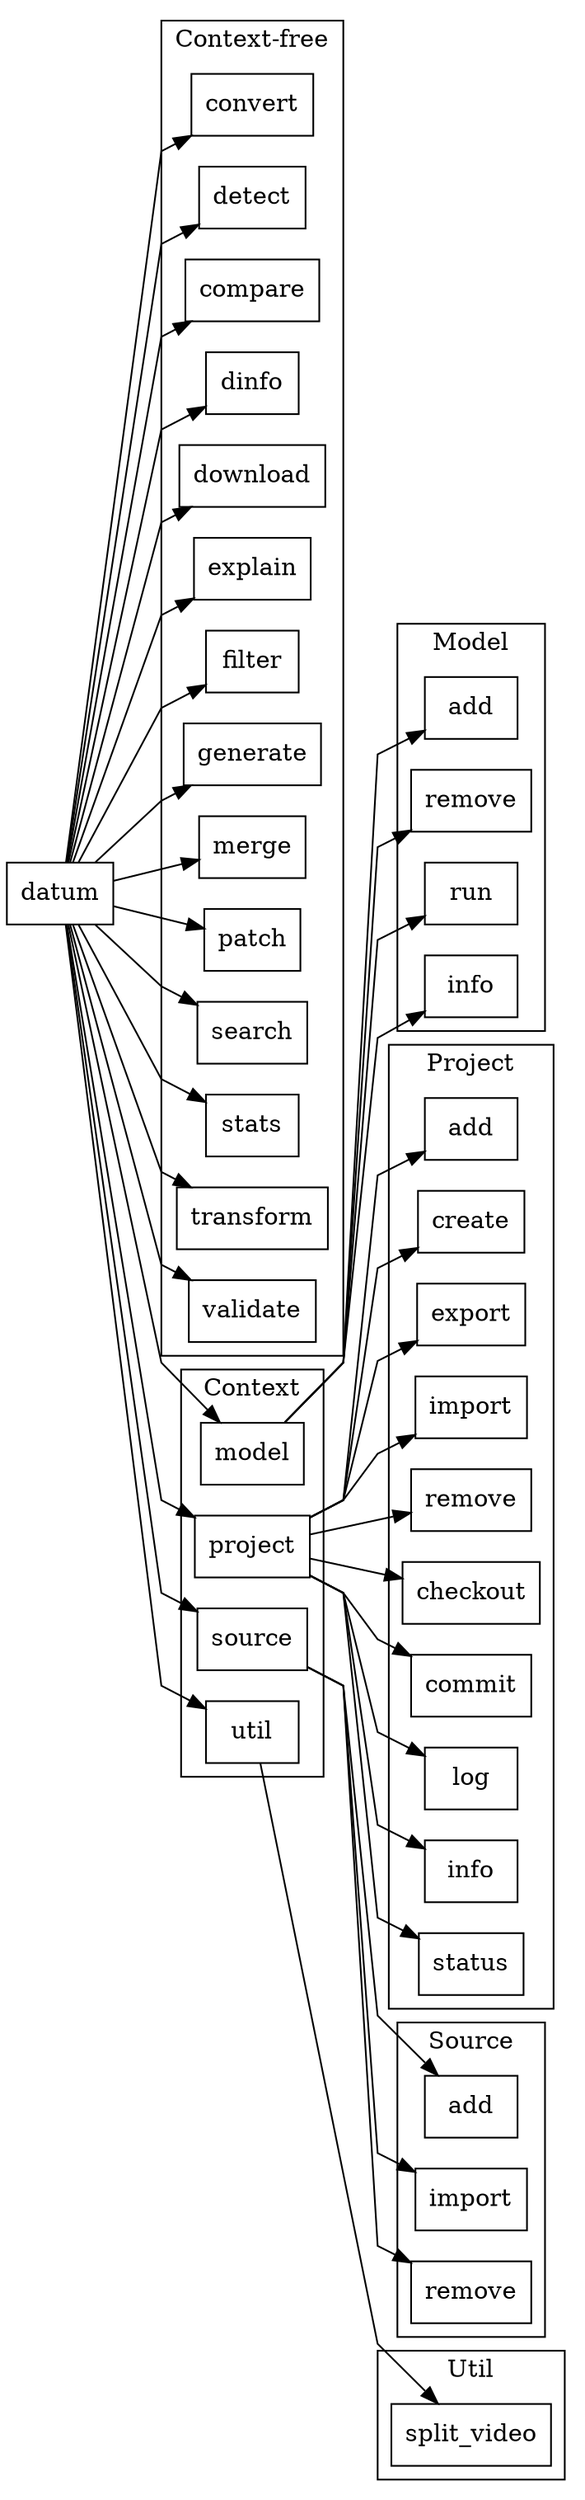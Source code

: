 digraph command_line {
    splines = polyline;
    rankdir = "LR";
    node [shape = rectangle;];

    datum [shape = box;];

    subgraph cluster_context_free {
        label = "Context-free";

        "convert";
        "detect";
        "compare";
        "dinfo";
        "download";
        "explain";
        "filter";
        "generate";
        "merge";
        "patch";
        "search";
        "stats";
        "transform";
        "validate";
    }

    subgraph cluster_context {
        label = "Context";
        "model";
        "project";
        "source";
        "util";
    }

    subgraph cluster_model {
        label = "Model";
        "madd" [label = "add";];
        "mremove" [label = "remove";];
        "run";
        "minfo" [label = "info";];
    }

    subgraph cluster_source {
        label = "Source";
        "sadd" [label = "add";];
        "simport" [label = "import";];
        "sremove" [label = "remove";];
    }

    subgraph cluster_project {
        label = "Project";
        subgraph "Project modification" {
            "add";
            "create";
            "export";
            "import";
            "remove";
        }
        subgraph "Project versioning" {
            "checkout";
            "commit";
            "log";
            "pinfo" [label = "info";];
            "status";
        }
    }

    subgraph cluster_util {
        label = "Util";
        "split_video";
    }

    "datum" -> {"convert" "detect" "compare" "dinfo" "download" "explain" "filter" "generate" "merge" "patch" "search" "stats" "transform" "validate"};
    "datum" -> {"model" "project" "source" "util"};
    "model" -> {"madd" "mremove" "run" "minfo"};
    "project" -> {"add" "create" "export" "import" "remove"};
    "project" -> {"checkout" "commit" "log" "pinfo" "status"};
    "source" -> {"sadd" "simport" "sremove"};
    "util" -> {"split_video"};
}
